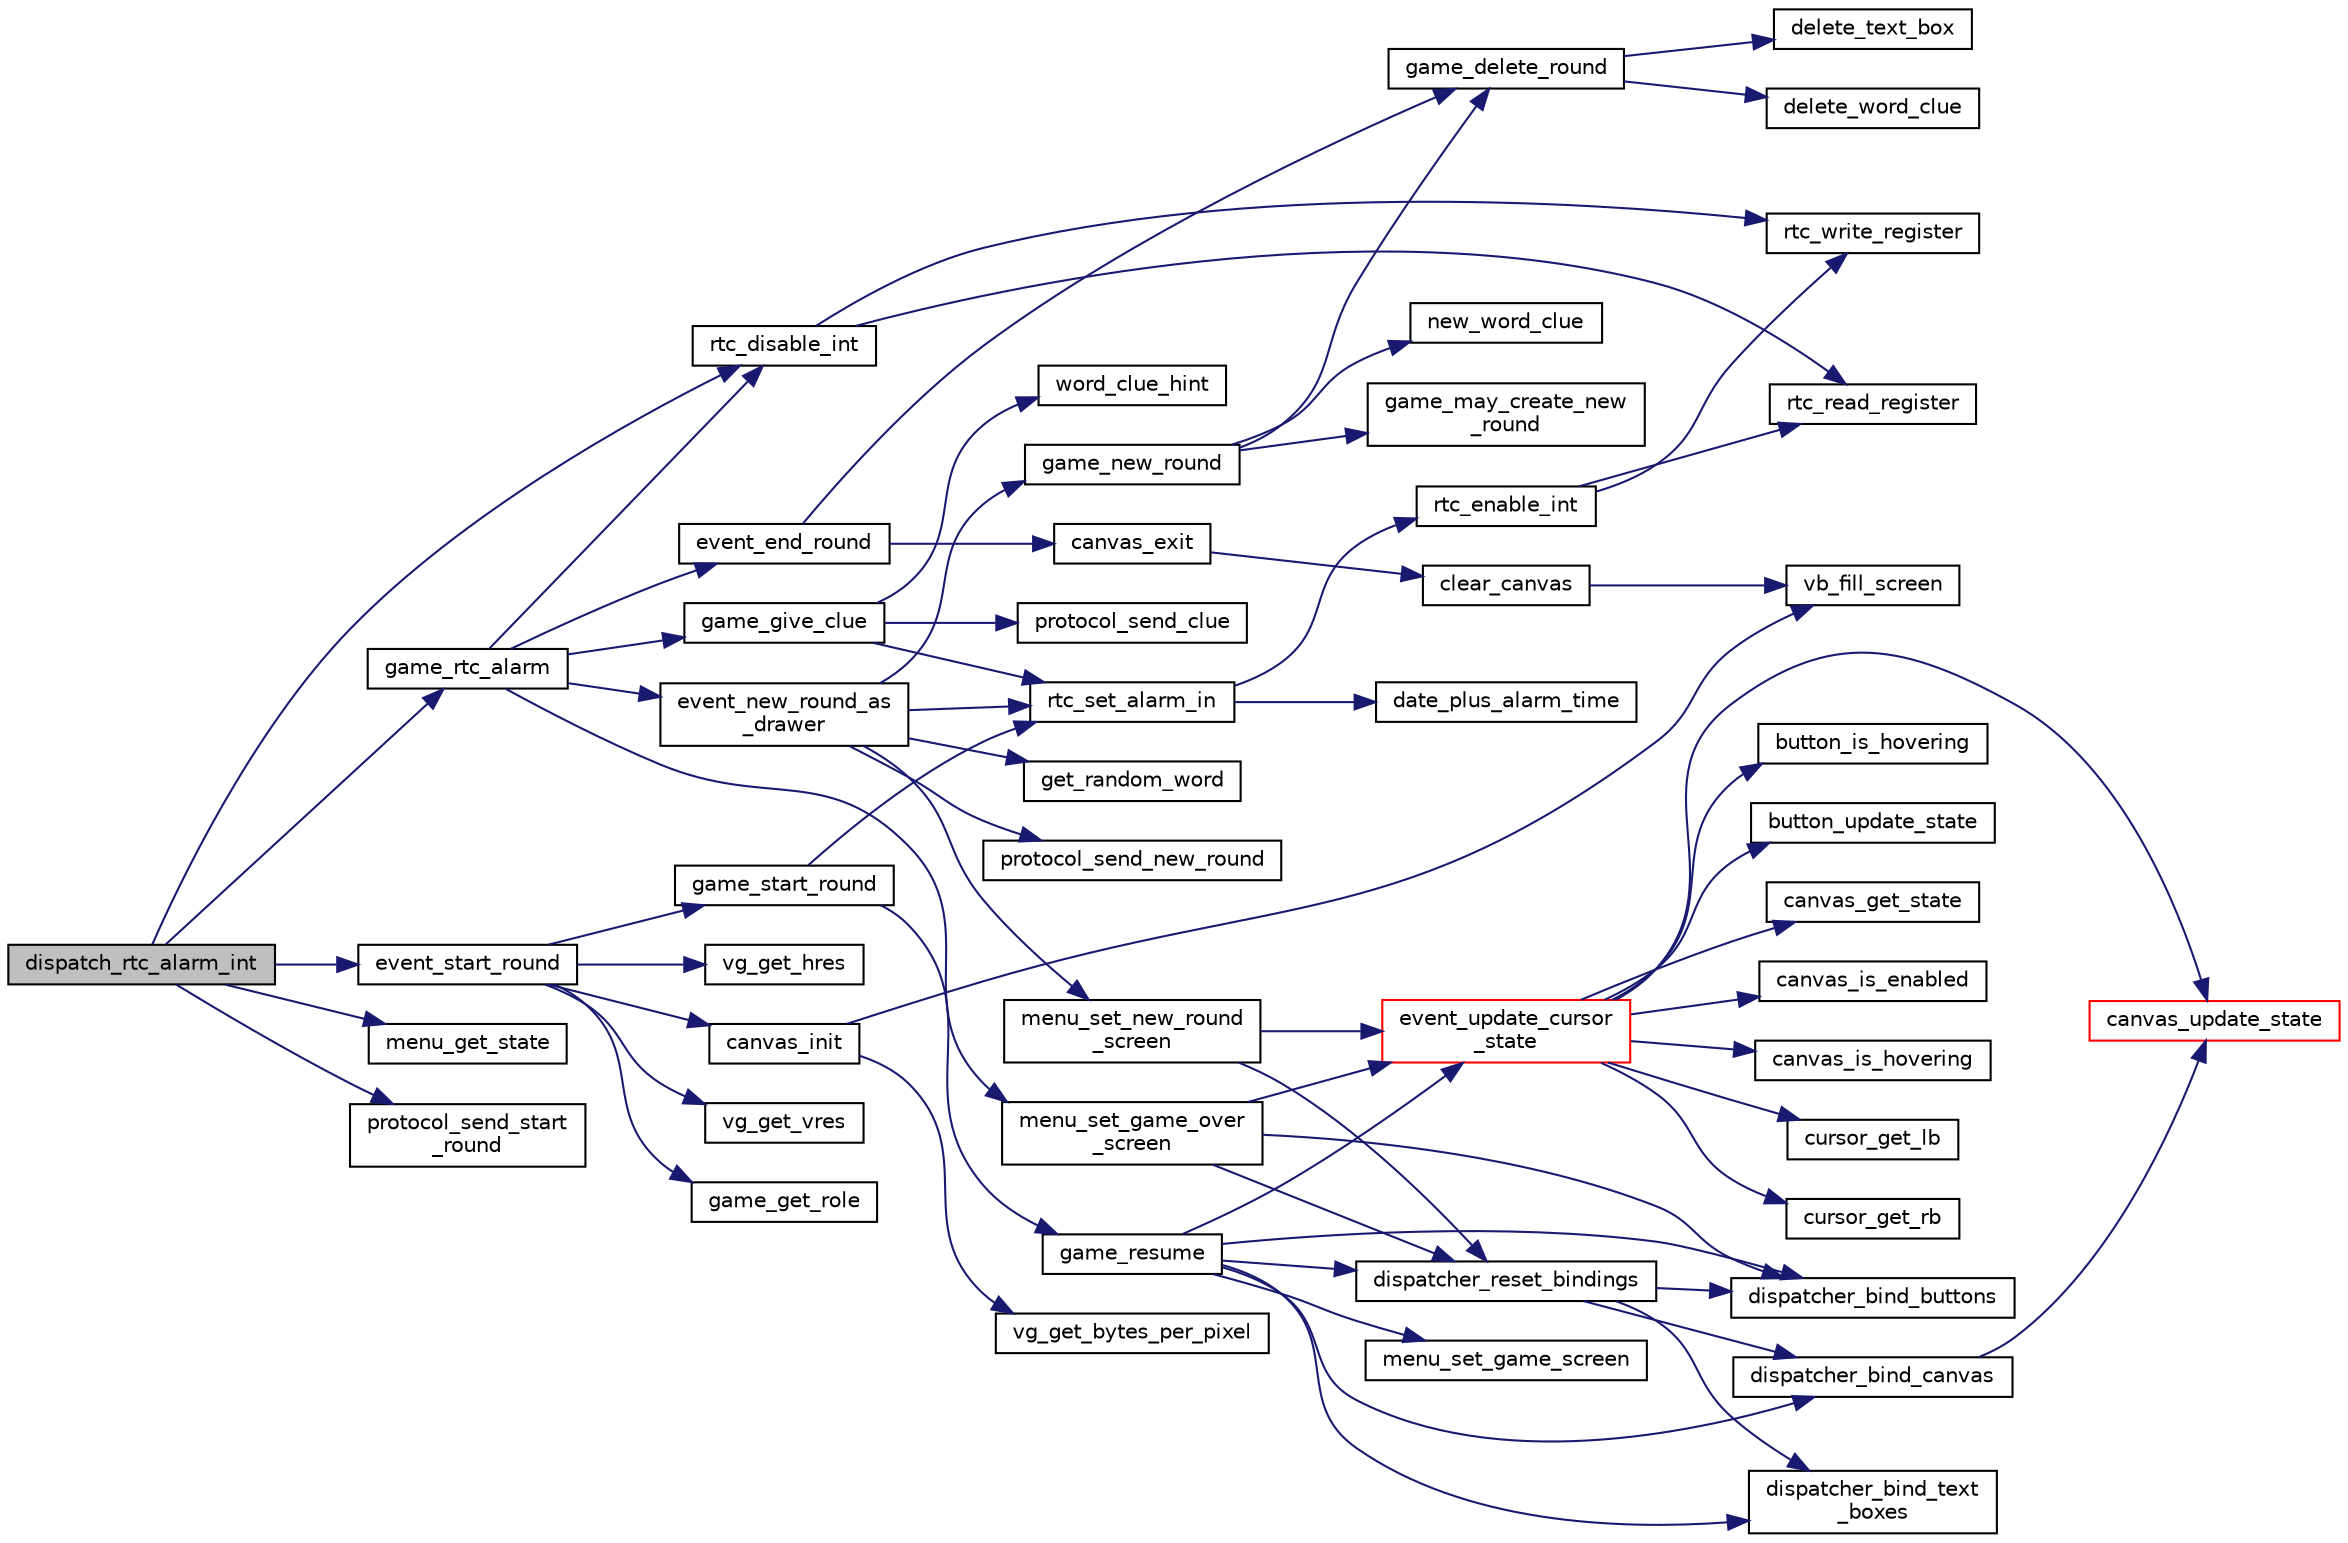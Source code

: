 digraph "dispatch_rtc_alarm_int"
{
 // LATEX_PDF_SIZE
  edge [fontname="Helvetica",fontsize="10",labelfontname="Helvetica",labelfontsize="10"];
  node [fontname="Helvetica",fontsize="10",shape=record];
  rankdir="LR";
  Node1 [label="dispatch_rtc_alarm_int",height=0.2,width=0.4,color="black", fillcolor="grey75", style="filled", fontcolor="black",tooltip="Dispatches a rtc alarm interrupt."];
  Node1 -> Node2 [color="midnightblue",fontsize="10",style="solid",fontname="Helvetica"];
  Node2 [label="event_start_round",height=0.2,width=0.4,color="black", fillcolor="white", style="filled",URL="$group__dispatcher.html#ga00f3579aee6fd77454373ac309f39675",tooltip="Starts the round."];
  Node2 -> Node3 [color="midnightblue",fontsize="10",style="solid",fontname="Helvetica"];
  Node3 [label="canvas_init",height=0.2,width=0.4,color="black", fillcolor="white", style="filled",URL="$group__canvas.html#ga89158f823ed46f7986c46db1ba08578d",tooltip="Initiates the canvas."];
  Node3 -> Node4 [color="midnightblue",fontsize="10",style="solid",fontname="Helvetica"];
  Node4 [label="vb_fill_screen",height=0.2,width=0.4,color="black", fillcolor="white", style="filled",URL="$group__graphics.html#ga1c6f059671dcd7284a5e4edda52ce870",tooltip="Fills the given buffer with the given color."];
  Node3 -> Node5 [color="midnightblue",fontsize="10",style="solid",fontname="Helvetica"];
  Node5 [label="vg_get_bytes_per_pixel",height=0.2,width=0.4,color="black", fillcolor="white", style="filled",URL="$group__video__gr.html#ga14959b59f7846393c15b57d8d3d6f1d6",tooltip="Gets the number of bytes used to represent a single pixel."];
  Node2 -> Node6 [color="midnightblue",fontsize="10",style="solid",fontname="Helvetica"];
  Node6 [label="game_get_role",height=0.2,width=0.4,color="black", fillcolor="white", style="filled",URL="$group__game.html#ga1bbafe14576a2268744d74eea12cb1a3",tooltip="Gets this player role."];
  Node2 -> Node7 [color="midnightblue",fontsize="10",style="solid",fontname="Helvetica"];
  Node7 [label="game_start_round",height=0.2,width=0.4,color="black", fillcolor="white", style="filled",URL="$group__game.html#gad7c180906d7acb4776f4db147f289d7c",tooltip="Starts the already created round."];
  Node7 -> Node8 [color="midnightblue",fontsize="10",style="solid",fontname="Helvetica"];
  Node8 [label="game_resume",height=0.2,width=0.4,color="black", fillcolor="white", style="filled",URL="$group__game.html#ga52118602811d7516e865c66a7410fd58",tooltip="Resumes the game."];
  Node8 -> Node9 [color="midnightblue",fontsize="10",style="solid",fontname="Helvetica"];
  Node9 [label="dispatcher_bind_buttons",height=0.2,width=0.4,color="black", fillcolor="white", style="filled",URL="$group__dispatcher.html#ga09a194e07832b8e7984e1b50d9722a80",tooltip="Binds the given buttons to the dispatcher."];
  Node8 -> Node10 [color="midnightblue",fontsize="10",style="solid",fontname="Helvetica"];
  Node10 [label="dispatcher_bind_canvas",height=0.2,width=0.4,color="black", fillcolor="white", style="filled",URL="$group__dispatcher.html#gab72c16c8547625b6dde1d4626b3c9c99",tooltip="Binds or unbinds the canvas to the dispatcher."];
  Node10 -> Node11 [color="midnightblue",fontsize="10",style="solid",fontname="Helvetica"];
  Node11 [label="canvas_update_state",height=0.2,width=0.4,color="red", fillcolor="white", style="filled",URL="$group__canvas.html#ga95661aa91869ceace06141f45c078210",tooltip="Updates the state of the canvas according to given mouse info."];
  Node8 -> Node27 [color="midnightblue",fontsize="10",style="solid",fontname="Helvetica"];
  Node27 [label="dispatcher_bind_text\l_boxes",height=0.2,width=0.4,color="black", fillcolor="white", style="filled",URL="$group__dispatcher.html#ga4701c82e8ae5bf8fa045347e26aefb74",tooltip="Binds the given text boxes to the dispatcher."];
  Node8 -> Node28 [color="midnightblue",fontsize="10",style="solid",fontname="Helvetica"];
  Node28 [label="dispatcher_reset_bindings",height=0.2,width=0.4,color="black", fillcolor="white", style="filled",URL="$group__dispatcher.html#gab9458678bdcdc4f0ff458f8a9b27c638",tooltip="Resets all dispatcher bindings."];
  Node28 -> Node9 [color="midnightblue",fontsize="10",style="solid",fontname="Helvetica"];
  Node28 -> Node10 [color="midnightblue",fontsize="10",style="solid",fontname="Helvetica"];
  Node28 -> Node27 [color="midnightblue",fontsize="10",style="solid",fontname="Helvetica"];
  Node8 -> Node29 [color="midnightblue",fontsize="10",style="solid",fontname="Helvetica"];
  Node29 [label="event_update_cursor\l_state",height=0.2,width=0.4,color="red", fillcolor="white", style="filled",URL="$group__dispatcher.html#ga1870958649b46017847735537a5701e1",tooltip="Updates the cursor state and updates the game according to it."];
  Node29 -> Node30 [color="midnightblue",fontsize="10",style="solid",fontname="Helvetica"];
  Node30 [label="button_is_hovering",height=0.2,width=0.4,color="black", fillcolor="white", style="filled",URL="$group__button.html#ga08826459f45b21d883c8b46751193280",tooltip="Checks if the given coordinates are inside the limits of a given button."];
  Node29 -> Node31 [color="midnightblue",fontsize="10",style="solid",fontname="Helvetica"];
  Node31 [label="button_update_state",height=0.2,width=0.4,color="black", fillcolor="white", style="filled",URL="$group__button.html#ga9d70332e21de7ab70afff4fa96fb69d4",tooltip="Updates the state of a given button according to given mouse info."];
  Node29 -> Node32 [color="midnightblue",fontsize="10",style="solid",fontname="Helvetica"];
  Node32 [label="canvas_get_state",height=0.2,width=0.4,color="black", fillcolor="white", style="filled",URL="$group__canvas.html#ga2f87deffc6dca6f0ee25d5cd1c3bdd40",tooltip="Gets the current canvas state."];
  Node29 -> Node33 [color="midnightblue",fontsize="10",style="solid",fontname="Helvetica"];
  Node33 [label="canvas_is_enabled",height=0.2,width=0.4,color="black", fillcolor="white", style="filled",URL="$group__canvas.html#gaff7e5e6e51cce443e068e88722d00bbb",tooltip="Checks if canvas is enabled, that is, if it allows the user to draw."];
  Node29 -> Node34 [color="midnightblue",fontsize="10",style="solid",fontname="Helvetica"];
  Node34 [label="canvas_is_hovering",height=0.2,width=0.4,color="black", fillcolor="white", style="filled",URL="$group__canvas.html#ga4b7509d83889d7a4a67e0d72e6f2e096",tooltip="Checks if the given coordinates are inside the limits of the canvas."];
  Node29 -> Node11 [color="midnightblue",fontsize="10",style="solid",fontname="Helvetica"];
  Node29 -> Node35 [color="midnightblue",fontsize="10",style="solid",fontname="Helvetica"];
  Node35 [label="cursor_get_lb",height=0.2,width=0.4,color="black", fillcolor="white", style="filled",URL="$group__cursor.html#gac0fa742a26e68888018245125c26d5d6",tooltip="Gets the left button state. (either pressed or not)"];
  Node29 -> Node36 [color="midnightblue",fontsize="10",style="solid",fontname="Helvetica"];
  Node36 [label="cursor_get_rb",height=0.2,width=0.4,color="black", fillcolor="white", style="filled",URL="$group__cursor.html#ga7da23fec369ac0db044e35d1ff1fb95c",tooltip="Gets the right button state. (either pressed or not)"];
  Node8 -> Node40 [color="midnightblue",fontsize="10",style="solid",fontname="Helvetica"];
  Node40 [label="menu_set_game_screen",height=0.2,width=0.4,color="black", fillcolor="white", style="filled",URL="$group__menu.html#gaa2f9ad11fdc632d1a6cb3d2ab271f776",tooltip="Sets the menu to the game screen."];
  Node7 -> Node41 [color="midnightblue",fontsize="10",style="solid",fontname="Helvetica"];
  Node41 [label="rtc_set_alarm_in",height=0.2,width=0.4,color="black", fillcolor="white", style="filled",URL="$group__rtc.html#ga49dc9bc6e37a97deaf7ee0dc0f9110e1",tooltip="Sets an alarm with remaining time to alarm from now."];
  Node41 -> Node42 [color="midnightblue",fontsize="10",style="solid",fontname="Helvetica"];
  Node42 [label="date_plus_alarm_time",height=0.2,width=0.4,color="black", fillcolor="white", style="filled",URL="$group__date.html#gacf12b565d3e4489dd6026ce1ee6b5ebc",tooltip="Adds a date_t to a rtc_alarm_time_t."];
  Node41 -> Node43 [color="midnightblue",fontsize="10",style="solid",fontname="Helvetica"];
  Node43 [label="rtc_enable_int",height=0.2,width=0.4,color="black", fillcolor="white", style="filled",URL="$group__rtc.html#ga2780c6d57b30b6d1804927a1d5c1dd1b",tooltip="Enables a type of interrupt with the given configuration."];
  Node43 -> Node44 [color="midnightblue",fontsize="10",style="solid",fontname="Helvetica"];
  Node44 [label="rtc_read_register",height=0.2,width=0.4,color="black", fillcolor="white", style="filled",URL="$group__rtc.html#gaeb22f43773d6e29365a07f7f847dfbb9",tooltip="Reads data from a RTC register."];
  Node43 -> Node45 [color="midnightblue",fontsize="10",style="solid",fontname="Helvetica"];
  Node45 [label="rtc_write_register",height=0.2,width=0.4,color="black", fillcolor="white", style="filled",URL="$group__rtc.html#ga30aa093c07ae9ee5626c2a50a40641d1",tooltip="Writes data to a RTC register."];
  Node2 -> Node46 [color="midnightblue",fontsize="10",style="solid",fontname="Helvetica"];
  Node46 [label="vg_get_hres",height=0.2,width=0.4,color="black", fillcolor="white", style="filled",URL="$group__video__gr.html#ga03e56e930917ca4f15ea488838d513a8",tooltip="Gets the horizontal resolution of the buffer."];
  Node2 -> Node47 [color="midnightblue",fontsize="10",style="solid",fontname="Helvetica"];
  Node47 [label="vg_get_vres",height=0.2,width=0.4,color="black", fillcolor="white", style="filled",URL="$group__video__gr.html#gafa08dcecf2adbe49d6a9c28b355c68d1",tooltip="Gets the vertical resolution of the buffer."];
  Node1 -> Node48 [color="midnightblue",fontsize="10",style="solid",fontname="Helvetica"];
  Node48 [label="game_rtc_alarm",height=0.2,width=0.4,color="black", fillcolor="white", style="filled",URL="$group__game.html#ga3f61372930dd958f7499a110ce2bd7d6",tooltip="Updates the game due to a rtc alarm interrupt."];
  Node48 -> Node49 [color="midnightblue",fontsize="10",style="solid",fontname="Helvetica"];
  Node49 [label="event_end_round",height=0.2,width=0.4,color="black", fillcolor="white", style="filled",URL="$group__dispatcher.html#ga9deb57c84899da9b6fa12f3e5d4feccf",tooltip="Ends the current round."];
  Node49 -> Node50 [color="midnightblue",fontsize="10",style="solid",fontname="Helvetica"];
  Node50 [label="canvas_exit",height=0.2,width=0.4,color="black", fillcolor="white", style="filled",URL="$group__canvas.html#ga70d19351c72c49f89e040a1fb90897c3",tooltip="Exits the canvas and frees the space allocated in memory to store its buffer."];
  Node50 -> Node51 [color="midnightblue",fontsize="10",style="solid",fontname="Helvetica"];
  Node51 [label="clear_canvas",height=0.2,width=0.4,color="black", fillcolor="white", style="filled",URL="$group__canvas.html#ga5b31467d787bcd9102fc76dff6aaa4ab",tooltip="Clears all the canvas strokes."];
  Node51 -> Node4 [color="midnightblue",fontsize="10",style="solid",fontname="Helvetica"];
  Node49 -> Node52 [color="midnightblue",fontsize="10",style="solid",fontname="Helvetica"];
  Node52 [label="game_delete_round",height=0.2,width=0.4,color="black", fillcolor="white", style="filled",URL="$group__game.html#gadede5f1c2e6f4a506c211cd8045dc449",tooltip="Deletes the current game round."];
  Node52 -> Node53 [color="midnightblue",fontsize="10",style="solid",fontname="Helvetica"];
  Node53 [label="delete_text_box",height=0.2,width=0.4,color="black", fillcolor="white", style="filled",URL="$group__textbox.html#ga2f207c8555da953e14b641615f2d9421",tooltip="Frees the space allocated in memory to store the content of a given text box."];
  Node52 -> Node54 [color="midnightblue",fontsize="10",style="solid",fontname="Helvetica"];
  Node54 [label="delete_word_clue",height=0.2,width=0.4,color="black", fillcolor="white", style="filled",URL="$group__clue.html#ga0425307d69028408fcaad6cf23e7a13a",tooltip="Frees the space allocated in memory to store the content of a given word clue."];
  Node48 -> Node55 [color="midnightblue",fontsize="10",style="solid",fontname="Helvetica"];
  Node55 [label="event_new_round_as\l_drawer",height=0.2,width=0.4,color="black", fillcolor="white", style="filled",URL="$group__dispatcher.html#gabf03a39eb157e349de01d6a6cb7fa196",tooltip="Starts a new round as DRAWER (role_t)."];
  Node55 -> Node56 [color="midnightblue",fontsize="10",style="solid",fontname="Helvetica"];
  Node56 [label="game_new_round",height=0.2,width=0.4,color="black", fillcolor="white", style="filled",URL="$group__game.html#gab01706a4b71bd825fc64ce7032ff115c",tooltip="Creates a new round."];
  Node56 -> Node52 [color="midnightblue",fontsize="10",style="solid",fontname="Helvetica"];
  Node56 -> Node57 [color="midnightblue",fontsize="10",style="solid",fontname="Helvetica"];
  Node57 [label="game_may_create_new\l_round",height=0.2,width=0.4,color="black", fillcolor="white", style="filled",URL="$group__game.html#gaaf13ffc234d82a3a9acf2206c7e09e48",tooltip="Checks if a new round may be created."];
  Node56 -> Node58 [color="midnightblue",fontsize="10",style="solid",fontname="Helvetica"];
  Node58 [label="new_word_clue",height=0.2,width=0.4,color="black", fillcolor="white", style="filled",URL="$group__clue.html#ga3396d068c7b71ed4e7b6d8ddebd76ece",tooltip="Initializes new word clue."];
  Node55 -> Node59 [color="midnightblue",fontsize="10",style="solid",fontname="Helvetica"];
  Node59 [label="get_random_word",height=0.2,width=0.4,color="black", fillcolor="white", style="filled",URL="$group__game.html#ga0b1a4ee04ae4ee617b88138303516690",tooltip="Gets a random word from the internal word list."];
  Node55 -> Node60 [color="midnightblue",fontsize="10",style="solid",fontname="Helvetica"];
  Node60 [label="menu_set_new_round\l_screen",height=0.2,width=0.4,color="black", fillcolor="white", style="filled",URL="$group__menu.html#ga0b4d8c6b87adac99529e3dce59857aaa",tooltip="Sets the menu to new round screen according to the given player role."];
  Node60 -> Node28 [color="midnightblue",fontsize="10",style="solid",fontname="Helvetica"];
  Node60 -> Node29 [color="midnightblue",fontsize="10",style="solid",fontname="Helvetica"];
  Node55 -> Node61 [color="midnightblue",fontsize="10",style="solid",fontname="Helvetica"];
  Node61 [label="protocol_send_new_round",height=0.2,width=0.4,color="black", fillcolor="white", style="filled",URL="$group__protocol.html#ga01435947f6aba6894dd82d6ec005f9fe",tooltip="Sends a message of type MSG_NEW_ROUND."];
  Node55 -> Node41 [color="midnightblue",fontsize="10",style="solid",fontname="Helvetica"];
  Node48 -> Node62 [color="midnightblue",fontsize="10",style="solid",fontname="Helvetica"];
  Node62 [label="game_give_clue",height=0.2,width=0.4,color="black", fillcolor="white", style="filled",URL="$group__game.html#ga82a8aa816fdf22cb3d705dfa56c594f7",tooltip="Reveals another character in the word clue and notifies the other player."];
  Node62 -> Node63 [color="midnightblue",fontsize="10",style="solid",fontname="Helvetica"];
  Node63 [label="protocol_send_clue",height=0.2,width=0.4,color="black", fillcolor="white", style="filled",URL="$group__protocol.html#gafadb8c0242e740b68757640ed9d026fd",tooltip="Sends a message of type MSG_CLUE."];
  Node62 -> Node41 [color="midnightblue",fontsize="10",style="solid",fontname="Helvetica"];
  Node62 -> Node64 [color="midnightblue",fontsize="10",style="solid",fontname="Helvetica"];
  Node64 [label="word_clue_hint",height=0.2,width=0.4,color="black", fillcolor="white", style="filled",URL="$group__clue.html#gaa1bfb55e74e59e1c571b12d25a3d60b1",tooltip="Randomly hints a new char in the given word clue."];
  Node48 -> Node65 [color="midnightblue",fontsize="10",style="solid",fontname="Helvetica"];
  Node65 [label="menu_set_game_over\l_screen",height=0.2,width=0.4,color="black", fillcolor="white", style="filled",URL="$group__menu.html#ga6331f4f3fee92d6495fd79aa17f59777",tooltip="Sets the menu to the game over screen."];
  Node65 -> Node9 [color="midnightblue",fontsize="10",style="solid",fontname="Helvetica"];
  Node65 -> Node28 [color="midnightblue",fontsize="10",style="solid",fontname="Helvetica"];
  Node65 -> Node29 [color="midnightblue",fontsize="10",style="solid",fontname="Helvetica"];
  Node48 -> Node66 [color="midnightblue",fontsize="10",style="solid",fontname="Helvetica"];
  Node66 [label="rtc_disable_int",height=0.2,width=0.4,color="black", fillcolor="white", style="filled",URL="$group__rtc.html#gad0e26524911e8ec8710cd8364fcd924a",tooltip="Disables a type of interrupt."];
  Node66 -> Node44 [color="midnightblue",fontsize="10",style="solid",fontname="Helvetica"];
  Node66 -> Node45 [color="midnightblue",fontsize="10",style="solid",fontname="Helvetica"];
  Node1 -> Node67 [color="midnightblue",fontsize="10",style="solid",fontname="Helvetica"];
  Node67 [label="menu_get_state",height=0.2,width=0.4,color="black", fillcolor="white", style="filled",URL="$group__menu.html#gac5400d8b25e29b894ee7a94f3f4a0586",tooltip="Gets the current menu state."];
  Node1 -> Node68 [color="midnightblue",fontsize="10",style="solid",fontname="Helvetica"];
  Node68 [label="protocol_send_start\l_round",height=0.2,width=0.4,color="black", fillcolor="white", style="filled",URL="$group__protocol.html#gafa6e663c85862f19e985661e8f69af7a",tooltip="Sends a message of type MSG_START_ROUND."];
  Node1 -> Node66 [color="midnightblue",fontsize="10",style="solid",fontname="Helvetica"];
}
